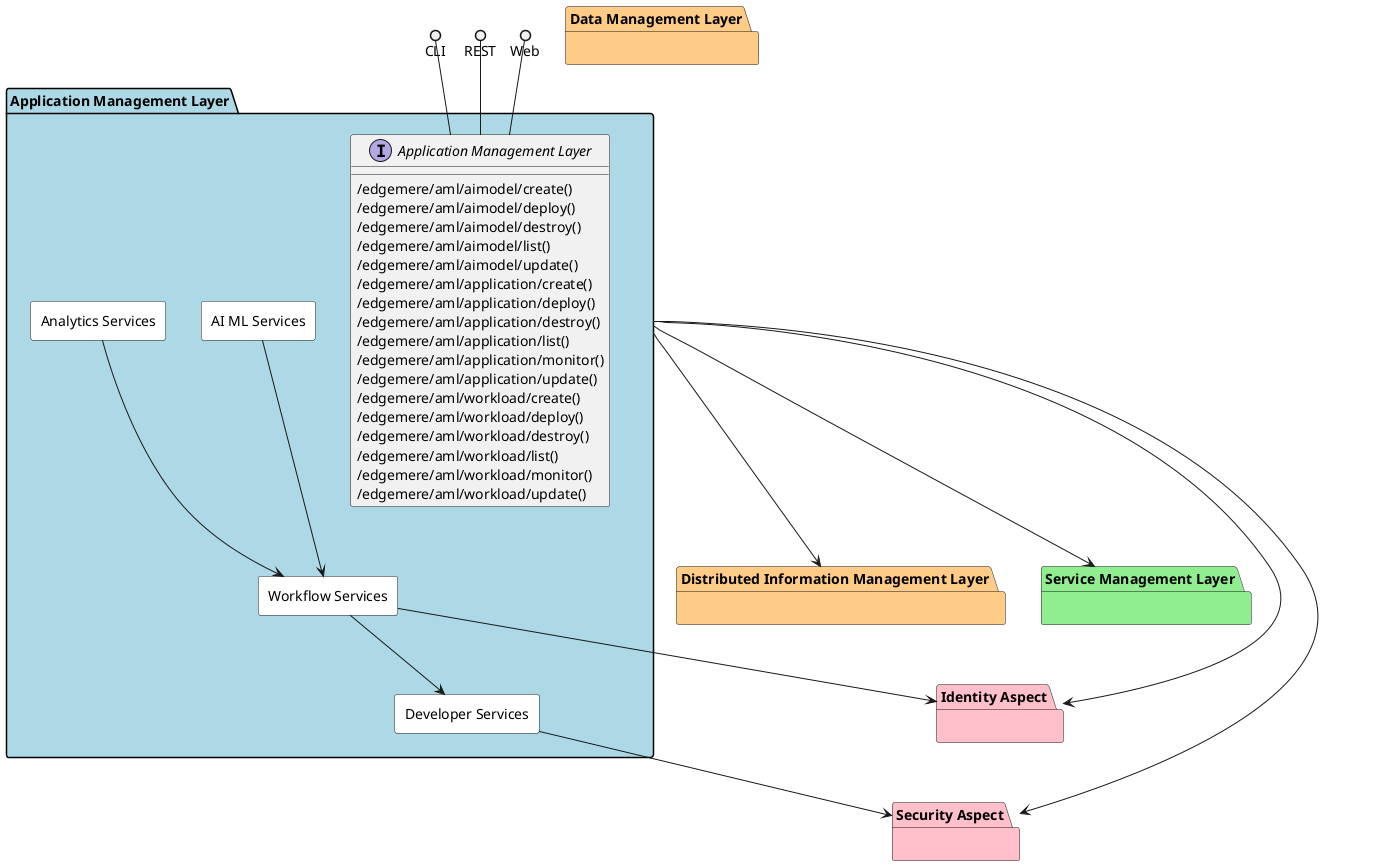 @startuml


package "Distributed Information Management Layer" #ffcc88 {

}

package "Service Management Layer" #lightgreen {

}

package "Security Aspect" #pink {

}

package "Identity Aspect" #pink {

}

package "Application Management Layer" #lightblue {

}

package "Data Management Layer" #ffcc88 {

}


package "Application Management Layer" #lightblue {

    interface "Application Management Layer" as i {
            /edgemere/aml/aimodel/create()
            /edgemere/aml/aimodel/deploy()
            /edgemere/aml/aimodel/destroy()
            /edgemere/aml/aimodel/list()
            /edgemere/aml/aimodel/update()
            /edgemere/aml/application/create()
            /edgemere/aml/application/deploy()
            /edgemere/aml/application/destroy()
            /edgemere/aml/application/list()
            /edgemere/aml/application/monitor()
            /edgemere/aml/application/update()
            /edgemere/aml/workload/create()
            /edgemere/aml/workload/deploy()
            /edgemere/aml/workload/destroy()
            /edgemere/aml/workload/list()
            /edgemere/aml/workload/monitor()
            /edgemere/aml/workload/update()
    
    }
}

CLI ()-- i
REST ()-- i
Web ()-- i

package "Application Management Layer" #lightblue {


rectangle "AI ML Services" #white {
}

rectangle "Analytics Services" #white {
}

rectangle "Developer Services" #white {
}

rectangle "Workflow Services" #white {
}

    "AI ML Services" --> "Workflow Services"
    
    "Analytics Services" --> "Workflow Services"
    
    "Developer Services" --> "Security Aspect"
    
    "Workflow Services" --> "Developer Services"
    
    "Workflow Services" --> "Identity Aspect"
    
}


    "Application Management Layer" --> "Distributed Information Management Layer"

    "Application Management Layer" --> "Service Management Layer"

    "Application Management Layer" --> "Security Aspect"

    "Application Management Layer" --> "Identity Aspect"


@enduml
